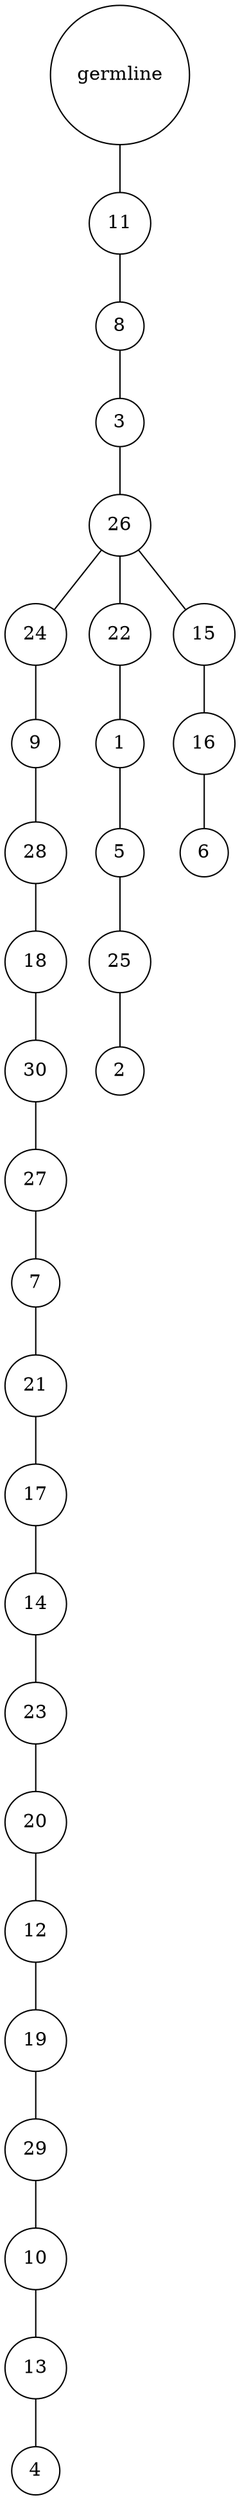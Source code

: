 graph {
	rankdir=UD;
	splines=line;
	node [shape=circle]
	"0x7fec374eb4c0" [label="germline"];
	"0x7fec374eb4f0" [label="11"];
	"0x7fec374eb4c0" -- "0x7fec374eb4f0" ;
	"0x7fec374eb520" [label="8"];
	"0x7fec374eb4f0" -- "0x7fec374eb520" ;
	"0x7fec374eb550" [label="3"];
	"0x7fec374eb520" -- "0x7fec374eb550" ;
	"0x7fec374eb580" [label="26"];
	"0x7fec374eb550" -- "0x7fec374eb580" ;
	"0x7fec374eb5b0" [label="24"];
	"0x7fec374eb580" -- "0x7fec374eb5b0" ;
	"0x7fec374eb5e0" [label="9"];
	"0x7fec374eb5b0" -- "0x7fec374eb5e0" ;
	"0x7fec374eb610" [label="28"];
	"0x7fec374eb5e0" -- "0x7fec374eb610" ;
	"0x7fec374eb640" [label="18"];
	"0x7fec374eb610" -- "0x7fec374eb640" ;
	"0x7fec374eb670" [label="30"];
	"0x7fec374eb640" -- "0x7fec374eb670" ;
	"0x7fec374eb6a0" [label="27"];
	"0x7fec374eb670" -- "0x7fec374eb6a0" ;
	"0x7fec374eb6d0" [label="7"];
	"0x7fec374eb6a0" -- "0x7fec374eb6d0" ;
	"0x7fec374eb700" [label="21"];
	"0x7fec374eb6d0" -- "0x7fec374eb700" ;
	"0x7fec374eb730" [label="17"];
	"0x7fec374eb700" -- "0x7fec374eb730" ;
	"0x7fec374eb760" [label="14"];
	"0x7fec374eb730" -- "0x7fec374eb760" ;
	"0x7fec374eb790" [label="23"];
	"0x7fec374eb760" -- "0x7fec374eb790" ;
	"0x7fec374eb7c0" [label="20"];
	"0x7fec374eb790" -- "0x7fec374eb7c0" ;
	"0x7fec374eb7f0" [label="12"];
	"0x7fec374eb7c0" -- "0x7fec374eb7f0" ;
	"0x7fec374eb820" [label="19"];
	"0x7fec374eb7f0" -- "0x7fec374eb820" ;
	"0x7fec374eb850" [label="29"];
	"0x7fec374eb820" -- "0x7fec374eb850" ;
	"0x7fec374eb880" [label="10"];
	"0x7fec374eb850" -- "0x7fec374eb880" ;
	"0x7fec374eb8b0" [label="13"];
	"0x7fec374eb880" -- "0x7fec374eb8b0" ;
	"0x7fec374eb8e0" [label="4"];
	"0x7fec374eb8b0" -- "0x7fec374eb8e0" ;
	"0x7fec374eb910" [label="22"];
	"0x7fec374eb580" -- "0x7fec374eb910" ;
	"0x7fec374eb940" [label="1"];
	"0x7fec374eb910" -- "0x7fec374eb940" ;
	"0x7fec374eb970" [label="5"];
	"0x7fec374eb940" -- "0x7fec374eb970" ;
	"0x7fec374eb9a0" [label="25"];
	"0x7fec374eb970" -- "0x7fec374eb9a0" ;
	"0x7fec374eb9d0" [label="2"];
	"0x7fec374eb9a0" -- "0x7fec374eb9d0" ;
	"0x7fec374eba00" [label="15"];
	"0x7fec374eb580" -- "0x7fec374eba00" ;
	"0x7fec374eba30" [label="16"];
	"0x7fec374eba00" -- "0x7fec374eba30" ;
	"0x7fec374eba60" [label="6"];
	"0x7fec374eba30" -- "0x7fec374eba60" ;
}
